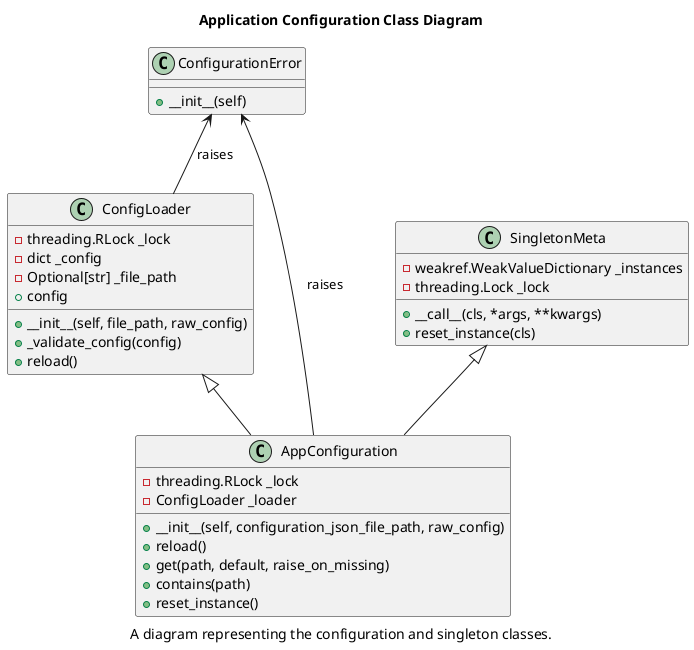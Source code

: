 ' java.exe -jar C:\Apps\bin\plantuml.jar .\docs\app_configuration.puml

@startuml
title Application Configuration Class Diagram
caption A diagram representing the configuration and singleton classes.

class ConfigurationError {
    + __init__(self)
}

class SingletonMeta {
    - weakref.WeakValueDictionary _instances
    - threading.Lock _lock
    + __call__(cls, *args, **kwargs)
    + reset_instance(cls)
}

class ConfigLoader {
    - threading.RLock _lock
    - dict _config
    - Optional[str] _file_path
    + __init__(self, file_path, raw_config)
    + _validate_config(config)
    + reload()
    + config
}

class AppConfiguration {
    - threading.RLock _lock
    - ConfigLoader _loader
    + __init__(self, configuration_json_file_path, raw_config)
    + reload()
    + get(path, default, raise_on_missing)
    + contains(path)
    + reset_instance()
}

SingletonMeta <|-- AppConfiguration
ConfigLoader <|-- AppConfiguration
ConfigurationError <-- ConfigLoader : raises
ConfigurationError <-- AppConfiguration : raises

@enduml
